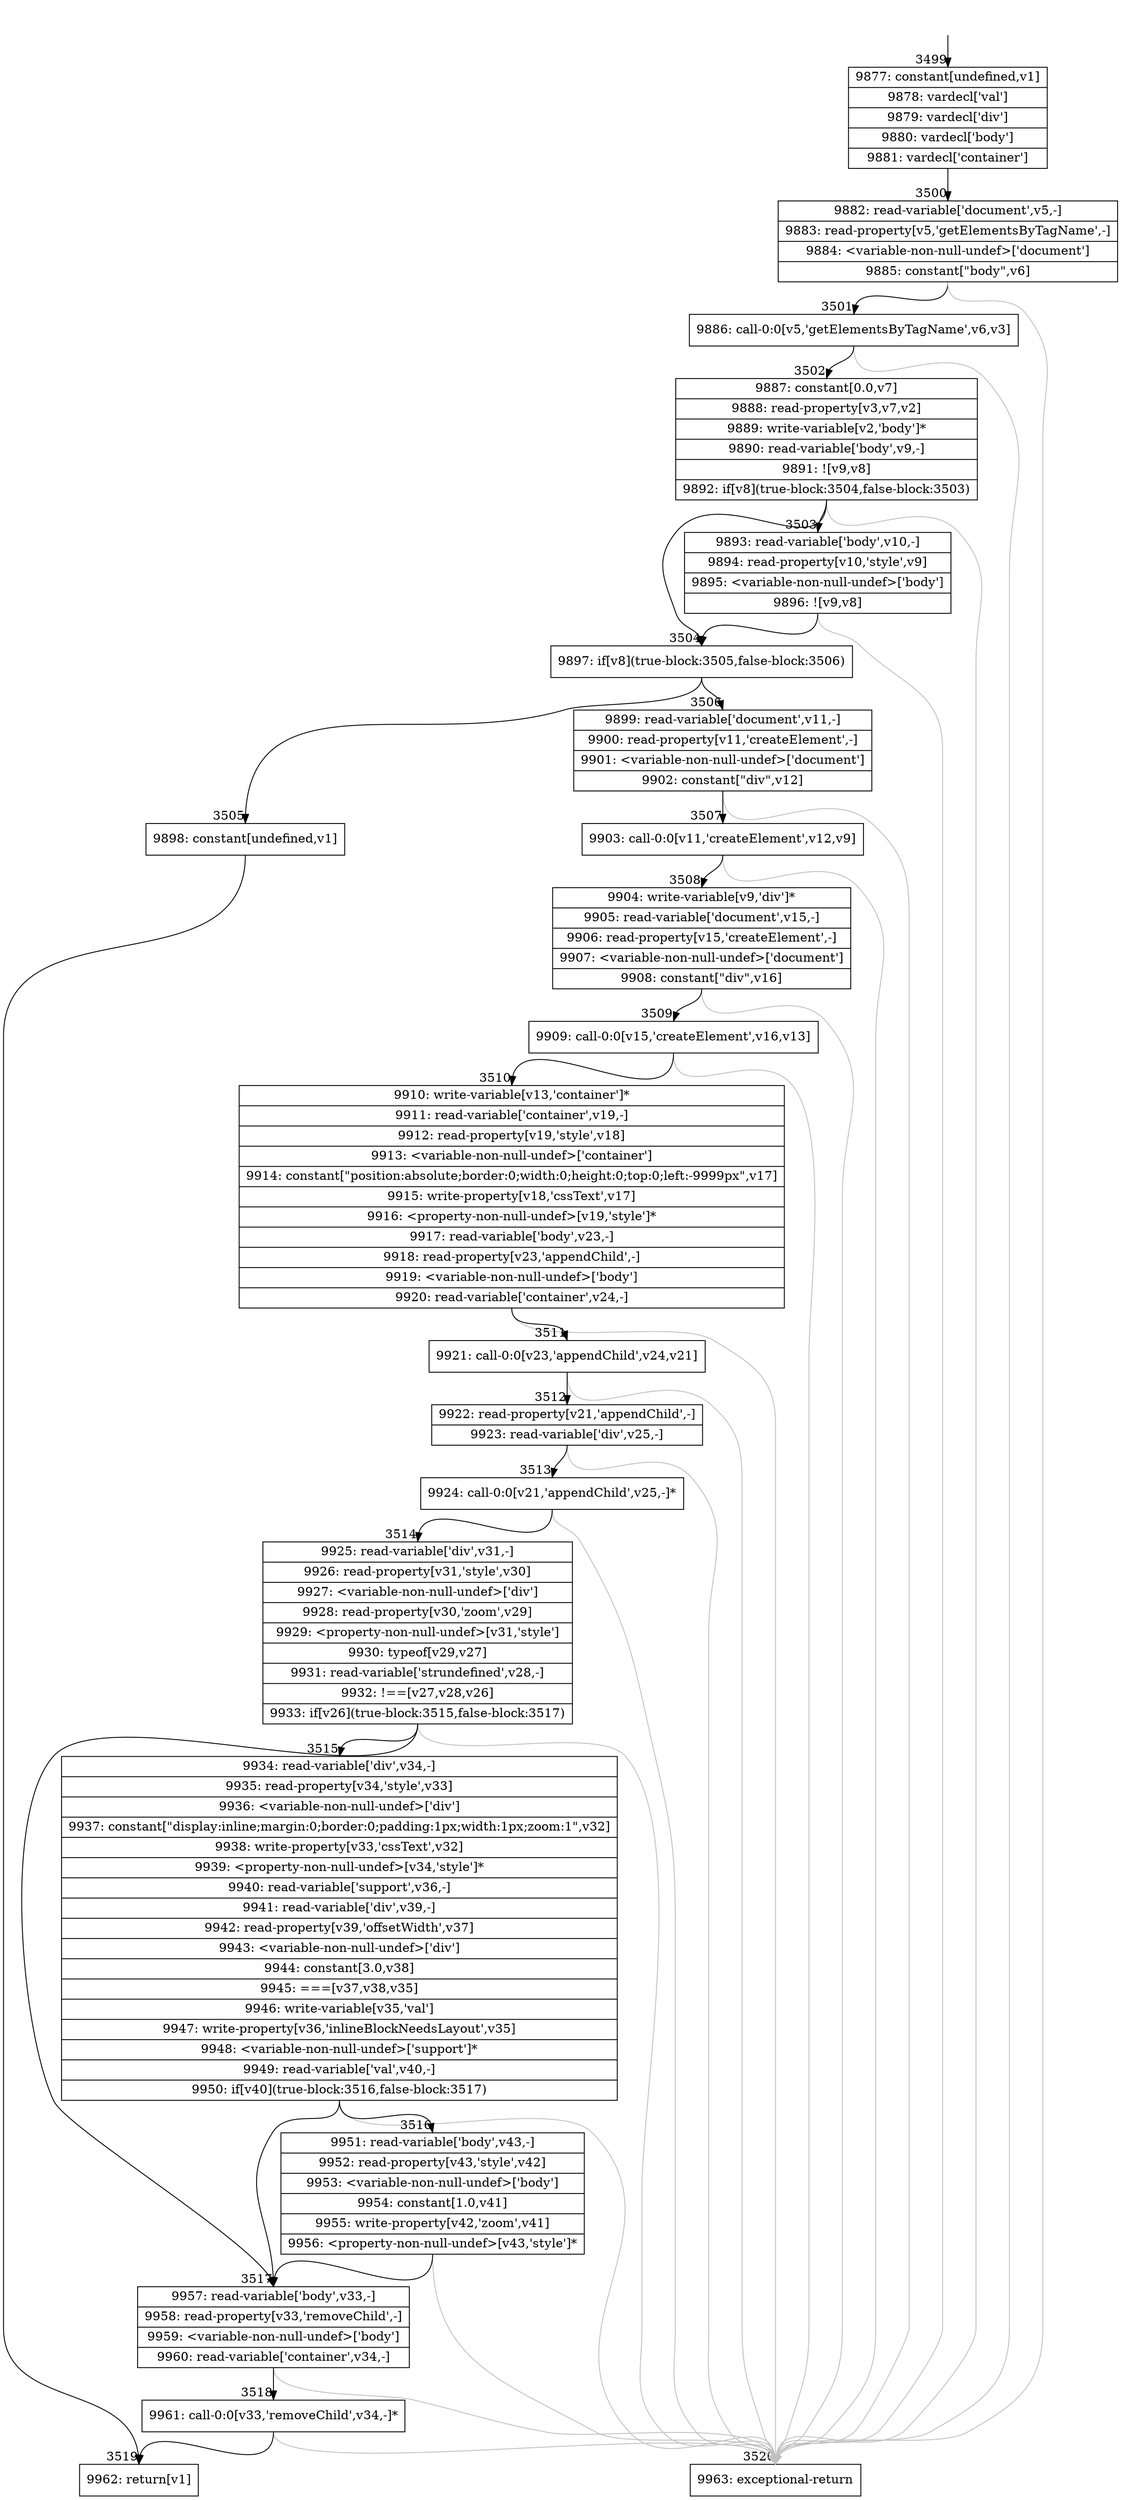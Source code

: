 digraph {
rankdir="TD"
BB_entry238[shape=none,label=""];
BB_entry238 -> BB3499 [tailport=s, headport=n, headlabel="    3499"]
BB3499 [shape=record label="{9877: constant[undefined,v1]|9878: vardecl['val']|9879: vardecl['div']|9880: vardecl['body']|9881: vardecl['container']}" ] 
BB3499 -> BB3500 [tailport=s, headport=n, headlabel="      3500"]
BB3500 [shape=record label="{9882: read-variable['document',v5,-]|9883: read-property[v5,'getElementsByTagName',-]|9884: \<variable-non-null-undef\>['document']|9885: constant[\"body\",v6]}" ] 
BB3500 -> BB3501 [tailport=s, headport=n, headlabel="      3501"]
BB3500 -> BB3520 [tailport=s, headport=n, color=gray, headlabel="      3520"]
BB3501 [shape=record label="{9886: call-0:0[v5,'getElementsByTagName',v6,v3]}" ] 
BB3501 -> BB3502 [tailport=s, headport=n, headlabel="      3502"]
BB3501 -> BB3520 [tailport=s, headport=n, color=gray]
BB3502 [shape=record label="{9887: constant[0.0,v7]|9888: read-property[v3,v7,v2]|9889: write-variable[v2,'body']*|9890: read-variable['body',v9,-]|9891: ![v9,v8]|9892: if[v8](true-block:3504,false-block:3503)}" ] 
BB3502 -> BB3504 [tailport=s, headport=n, headlabel="      3504"]
BB3502 -> BB3503 [tailport=s, headport=n, headlabel="      3503"]
BB3502 -> BB3520 [tailport=s, headport=n, color=gray]
BB3503 [shape=record label="{9893: read-variable['body',v10,-]|9894: read-property[v10,'style',v9]|9895: \<variable-non-null-undef\>['body']|9896: ![v9,v8]}" ] 
BB3503 -> BB3504 [tailport=s, headport=n]
BB3503 -> BB3520 [tailport=s, headport=n, color=gray]
BB3504 [shape=record label="{9897: if[v8](true-block:3505,false-block:3506)}" ] 
BB3504 -> BB3505 [tailport=s, headport=n, headlabel="      3505"]
BB3504 -> BB3506 [tailport=s, headport=n, headlabel="      3506"]
BB3505 [shape=record label="{9898: constant[undefined,v1]}" ] 
BB3505 -> BB3519 [tailport=s, headport=n, headlabel="      3519"]
BB3506 [shape=record label="{9899: read-variable['document',v11,-]|9900: read-property[v11,'createElement',-]|9901: \<variable-non-null-undef\>['document']|9902: constant[\"div\",v12]}" ] 
BB3506 -> BB3507 [tailport=s, headport=n, headlabel="      3507"]
BB3506 -> BB3520 [tailport=s, headport=n, color=gray]
BB3507 [shape=record label="{9903: call-0:0[v11,'createElement',v12,v9]}" ] 
BB3507 -> BB3508 [tailport=s, headport=n, headlabel="      3508"]
BB3507 -> BB3520 [tailport=s, headport=n, color=gray]
BB3508 [shape=record label="{9904: write-variable[v9,'div']*|9905: read-variable['document',v15,-]|9906: read-property[v15,'createElement',-]|9907: \<variable-non-null-undef\>['document']|9908: constant[\"div\",v16]}" ] 
BB3508 -> BB3509 [tailport=s, headport=n, headlabel="      3509"]
BB3508 -> BB3520 [tailport=s, headport=n, color=gray]
BB3509 [shape=record label="{9909: call-0:0[v15,'createElement',v16,v13]}" ] 
BB3509 -> BB3510 [tailport=s, headport=n, headlabel="      3510"]
BB3509 -> BB3520 [tailport=s, headport=n, color=gray]
BB3510 [shape=record label="{9910: write-variable[v13,'container']*|9911: read-variable['container',v19,-]|9912: read-property[v19,'style',v18]|9913: \<variable-non-null-undef\>['container']|9914: constant[\"position:absolute;border:0;width:0;height:0;top:0;left:-9999px\",v17]|9915: write-property[v18,'cssText',v17]|9916: \<property-non-null-undef\>[v19,'style']*|9917: read-variable['body',v23,-]|9918: read-property[v23,'appendChild',-]|9919: \<variable-non-null-undef\>['body']|9920: read-variable['container',v24,-]}" ] 
BB3510 -> BB3511 [tailport=s, headport=n, headlabel="      3511"]
BB3510 -> BB3520 [tailport=s, headport=n, color=gray]
BB3511 [shape=record label="{9921: call-0:0[v23,'appendChild',v24,v21]}" ] 
BB3511 -> BB3512 [tailport=s, headport=n, headlabel="      3512"]
BB3511 -> BB3520 [tailport=s, headport=n, color=gray]
BB3512 [shape=record label="{9922: read-property[v21,'appendChild',-]|9923: read-variable['div',v25,-]}" ] 
BB3512 -> BB3513 [tailport=s, headport=n, headlabel="      3513"]
BB3512 -> BB3520 [tailport=s, headport=n, color=gray]
BB3513 [shape=record label="{9924: call-0:0[v21,'appendChild',v25,-]*}" ] 
BB3513 -> BB3514 [tailport=s, headport=n, headlabel="      3514"]
BB3513 -> BB3520 [tailport=s, headport=n, color=gray]
BB3514 [shape=record label="{9925: read-variable['div',v31,-]|9926: read-property[v31,'style',v30]|9927: \<variable-non-null-undef\>['div']|9928: read-property[v30,'zoom',v29]|9929: \<property-non-null-undef\>[v31,'style']|9930: typeof[v29,v27]|9931: read-variable['strundefined',v28,-]|9932: !==[v27,v28,v26]|9933: if[v26](true-block:3515,false-block:3517)}" ] 
BB3514 -> BB3515 [tailport=s, headport=n, headlabel="      3515"]
BB3514 -> BB3517 [tailport=s, headport=n, headlabel="      3517"]
BB3514 -> BB3520 [tailport=s, headport=n, color=gray]
BB3515 [shape=record label="{9934: read-variable['div',v34,-]|9935: read-property[v34,'style',v33]|9936: \<variable-non-null-undef\>['div']|9937: constant[\"display:inline;margin:0;border:0;padding:1px;width:1px;zoom:1\",v32]|9938: write-property[v33,'cssText',v32]|9939: \<property-non-null-undef\>[v34,'style']*|9940: read-variable['support',v36,-]|9941: read-variable['div',v39,-]|9942: read-property[v39,'offsetWidth',v37]|9943: \<variable-non-null-undef\>['div']|9944: constant[3.0,v38]|9945: ===[v37,v38,v35]|9946: write-variable[v35,'val']|9947: write-property[v36,'inlineBlockNeedsLayout',v35]|9948: \<variable-non-null-undef\>['support']*|9949: read-variable['val',v40,-]|9950: if[v40](true-block:3516,false-block:3517)}" ] 
BB3515 -> BB3516 [tailport=s, headport=n, headlabel="      3516"]
BB3515 -> BB3517 [tailport=s, headport=n]
BB3515 -> BB3520 [tailport=s, headport=n, color=gray]
BB3516 [shape=record label="{9951: read-variable['body',v43,-]|9952: read-property[v43,'style',v42]|9953: \<variable-non-null-undef\>['body']|9954: constant[1.0,v41]|9955: write-property[v42,'zoom',v41]|9956: \<property-non-null-undef\>[v43,'style']*}" ] 
BB3516 -> BB3517 [tailport=s, headport=n]
BB3516 -> BB3520 [tailport=s, headport=n, color=gray]
BB3517 [shape=record label="{9957: read-variable['body',v33,-]|9958: read-property[v33,'removeChild',-]|9959: \<variable-non-null-undef\>['body']|9960: read-variable['container',v34,-]}" ] 
BB3517 -> BB3518 [tailport=s, headport=n, headlabel="      3518"]
BB3517 -> BB3520 [tailport=s, headport=n, color=gray]
BB3518 [shape=record label="{9961: call-0:0[v33,'removeChild',v34,-]*}" ] 
BB3518 -> BB3519 [tailport=s, headport=n]
BB3518 -> BB3520 [tailport=s, headport=n, color=gray]
BB3519 [shape=record label="{9962: return[v1]}" ] 
BB3520 [shape=record label="{9963: exceptional-return}" ] 
}
